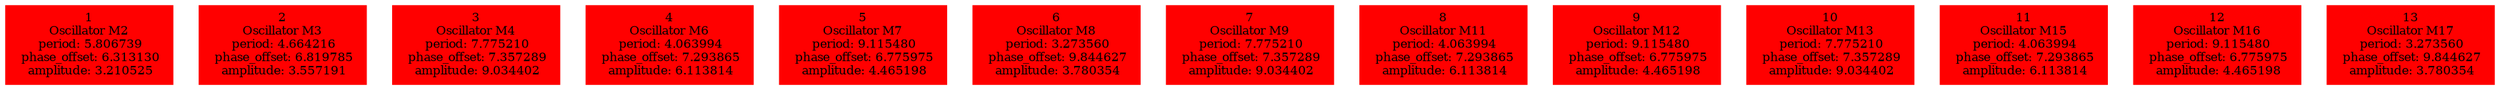  digraph g{ forcelabels=true;
1 [label=<1<BR />Oscillator M2<BR /> period: 5.806739<BR /> phase_offset: 6.313130<BR /> amplitude: 3.210525>, shape=box,color=red,style=filled,fontsize=8];2 [label=<2<BR />Oscillator M3<BR /> period: 4.664216<BR /> phase_offset: 6.819785<BR /> amplitude: 3.557191>, shape=box,color=red,style=filled,fontsize=8];3 [label=<3<BR />Oscillator M4<BR /> period: 7.775210<BR /> phase_offset: 7.357289<BR /> amplitude: 9.034402>, shape=box,color=red,style=filled,fontsize=8];4 [label=<4<BR />Oscillator M6<BR /> period: 4.063994<BR /> phase_offset: 7.293865<BR /> amplitude: 6.113814>, shape=box,color=red,style=filled,fontsize=8];5 [label=<5<BR />Oscillator M7<BR /> period: 9.115480<BR /> phase_offset: 6.775975<BR /> amplitude: 4.465198>, shape=box,color=red,style=filled,fontsize=8];6 [label=<6<BR />Oscillator M8<BR /> period: 3.273560<BR /> phase_offset: 9.844627<BR /> amplitude: 3.780354>, shape=box,color=red,style=filled,fontsize=8];7 [label=<7<BR />Oscillator M9<BR /> period: 7.775210<BR /> phase_offset: 7.357289<BR /> amplitude: 9.034402>, shape=box,color=red,style=filled,fontsize=8];8 [label=<8<BR />Oscillator M11<BR /> period: 4.063994<BR /> phase_offset: 7.293865<BR /> amplitude: 6.113814>, shape=box,color=red,style=filled,fontsize=8];9 [label=<9<BR />Oscillator M12<BR /> period: 9.115480<BR /> phase_offset: 6.775975<BR /> amplitude: 4.465198>, shape=box,color=red,style=filled,fontsize=8];10 [label=<10<BR />Oscillator M13<BR /> period: 7.775210<BR /> phase_offset: 7.357289<BR /> amplitude: 9.034402>, shape=box,color=red,style=filled,fontsize=8];11 [label=<11<BR />Oscillator M15<BR /> period: 4.063994<BR /> phase_offset: 7.293865<BR /> amplitude: 6.113814>, shape=box,color=red,style=filled,fontsize=8];12 [label=<12<BR />Oscillator M16<BR /> period: 9.115480<BR /> phase_offset: 6.775975<BR /> amplitude: 4.465198>, shape=box,color=red,style=filled,fontsize=8];13 [label=<13<BR />Oscillator M17<BR /> period: 3.273560<BR /> phase_offset: 9.844627<BR /> amplitude: 3.780354>, shape=box,color=red,style=filled,fontsize=8]; }
